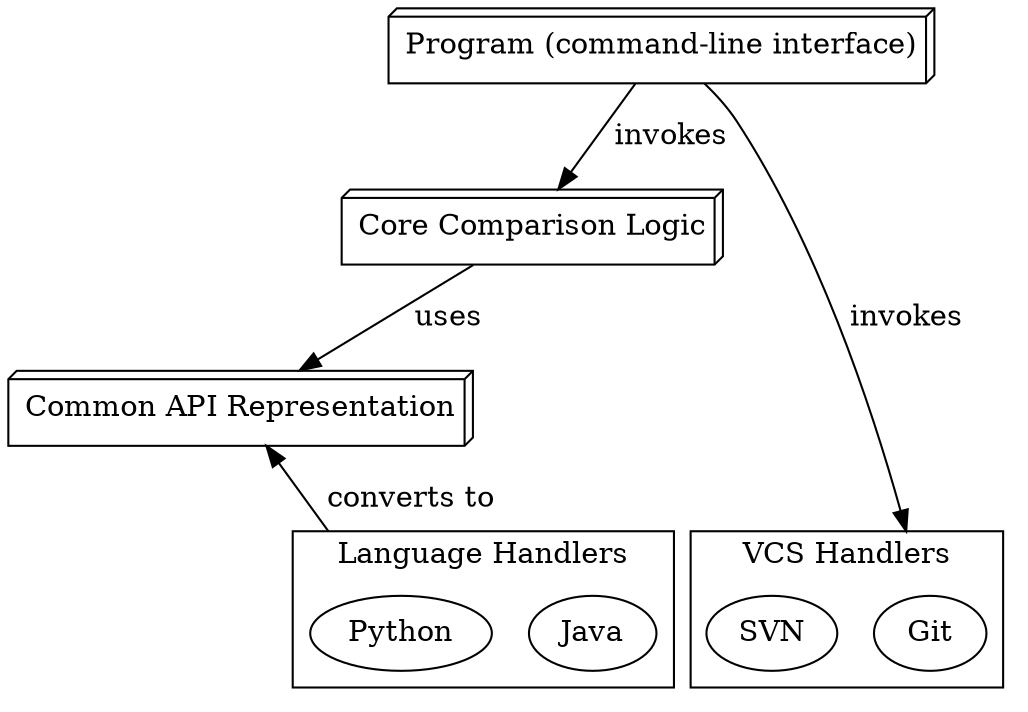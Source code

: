 digraph architecture {
    newrank=true;
    compound=true;
    node [shape=box3d];

    core [label="Core Comparison Logic"];
    common [label="Common API Representation"];
    program [label="Program (command-line interface)"];

    subgraph cluster_languages {
        label="Language Handlers"
        java [label="Java",shape=ellipse];
        python_h [label="Python",shape=ellipse];
    }

    subgraph cluster_vcs {
        label="VCS Handlers"
        git_h [label="Git",shape=ellipse];
        svn [label="SVN",shape=ellipse];
    }

    program -> core [label=" invokes"]
    program -> git_h [label=" invokes",lhead=cluster_vcs]
    core -> common [label=" uses"]
    core -> python_h [style=invis,minlen=2]
    python_h -> common [label=" converts to",ltail=cluster_languages,constraint=false]

    {rank=min; program}
    {rank=same; git_h svn java python_h}

}